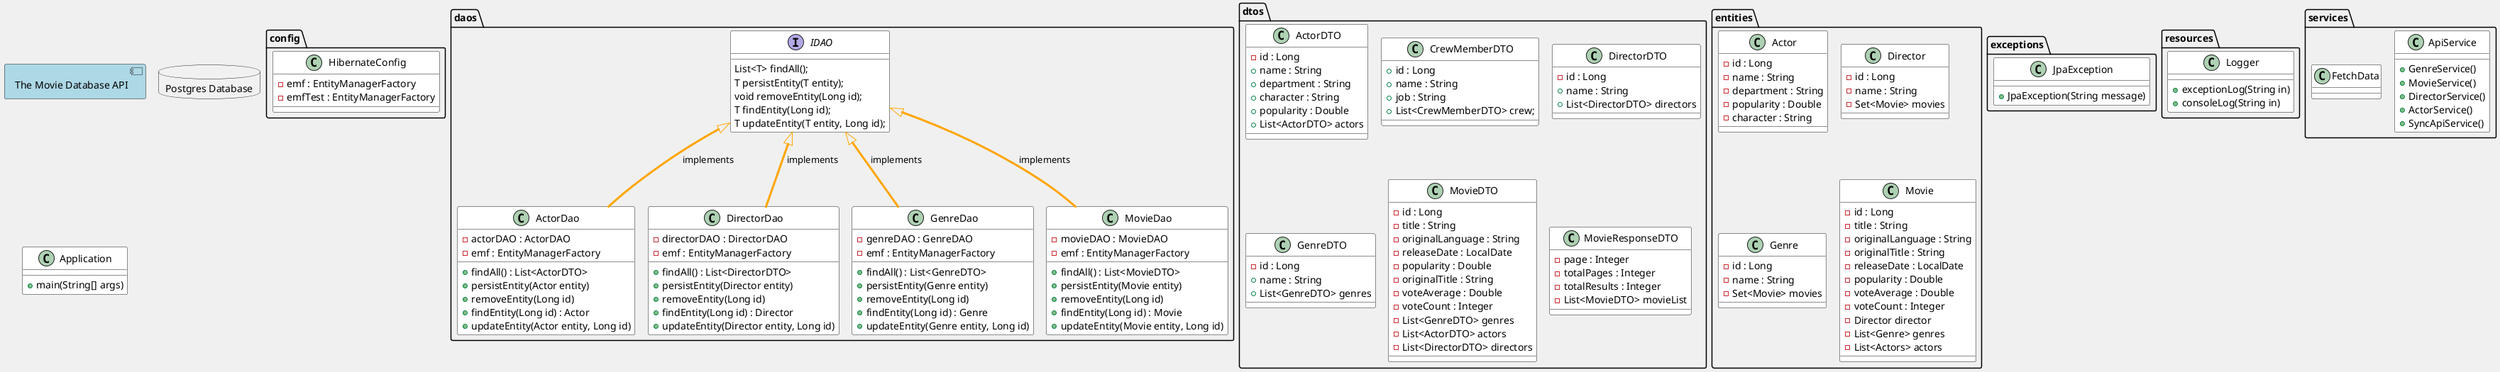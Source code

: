 @startuml
!pragma layout smetana

component TMDB_API [
The Movie Database API
]

database Database [
Postgres Database
]

'' Styling
skinparam ArrowThickness 3
skinparam ArrowColor Orange
skinparam backgroundColor #f0f0f0
skinparam borderColor Black
skinparam borderThickness 1

skinparam class {
  BackgroundColor white
}

skinparam Component {
  BackgroundColor Lightblue
}

''

Class Application {
  +main(String[] args)
}


package "config" {
Class HibernateConfig {
- emf : EntityManagerFactory
- emfTest : EntityManagerFactory
}
}

package "daos" {
Interface IDAO {
	List<T> findAll();
	T persistEntity(T entity);
	void removeEntity(Long id);
	T findEntity(Long id);
	T updateEntity(T entity, Long id);
}

Class ActorDao {
- actorDAO : ActorDAO
- emf : EntityManagerFactory
+ findAll() : List<ActorDTO>
+ persistEntity(Actor entity)
+ removeEntity(Long id)
+ findEntity(Long id) : Actor
+ updateEntity(Actor entity, Long id)
}

Class DirectorDao {
- directorDAO : DirectorDAO
- emf : EntityManagerFactory
+ findAll() : List<DirectorDTO>
+ persistEntity(Director entity)
+ removeEntity(Long id)
+ findEntity(Long id) : Director
+ updateEntity(Director entity, Long id)
}

Class GenreDao {
- genreDAO : GenreDAO
- emf : EntityManagerFactory
+ findAll() : List<GenreDTO>
+ persistEntity(Genre entity)
+ removeEntity(Long id)
+ findEntity(Long id) : Genre
+ updateEntity(Genre entity, Long id)
}

Class MovieDao {
- movieDAO : MovieDAO
- emf : EntityManagerFactory
+ findAll() : List<MovieDTO>
+ persistEntity(Movie entity)
+ removeEntity(Long id)
+ findEntity(Long id) : Movie
+ updateEntity(Movie entity, Long id)
}
}

package "dtos" {
Class ActorDTO {
- id : Long
+ name : String
+ department : String
+ character : String
+ popularity : Double
+ List<ActorDTO> actors
}

Class CrewMemberDTO {
+ id : Long
+ name : String
+ job : String
+ List<CrewMemberDTO> crew;
}

Class DirectorDTO {
- id : Long
+ name : String
+ List<DirectorDTO> directors
}

Class GenreDTO {
- id : Long
+ name : String
+ List<GenreDTO> genres
}

Class MovieDTO {
- id : Long
- title : String
- originalLanguage : String
- releaseDate : LocalDate
- popularity : Double
- originalTitle : String
- voteAverage : Double
- voteCount : Integer
- List<GenreDTO> genres
- List<ActorDTO> actors
- List<DirectorDTO> directors
}

Class MovieResponseDTO {
- page : Integer
- totalPages : Integer
- totalResults : Integer
- List<MovieDTO> movieList
}
}

package "entities" {
Class Actor {
- id : Long
- name : String
- department : String
- popularity : Double
- character : String
}

Class Director {
- id : Long
- name : String
- Set<Movie> movies
}

Class Genre {
- id : Long
- name : String
- Set<Movie> movies
}

Class Movie {
- id : Long
- title : String
- originalLanguage : String
- originalTitle : String
- releaseDate : LocalDate
- popularity : Double
- voteAverage : Double
- voteCount : Integer
- Director director
- List<Genre> genres
- List<Actors> actors
}
}

package "exceptions" {
  class JpaException {
    +JpaException(String message)
  }
}

package "resources" {
Class Logger {
  +exceptionLog(String in)
  +consoleLog(String in)
}
}

package "services" {
Class ApiService {
+ GenreService()
+ MovieService()
+ DirectorService()
+ ActorService()
+ SyncApiService()
}

Class FetchData {}
}


' Define relationships
IDAO <|-- ActorDao : implements
IDAO <|-- DirectorDao : implements
IDAO <|-- GenreDao : implements
IDAO <|-- MovieDao : implements
@enduml@enduml